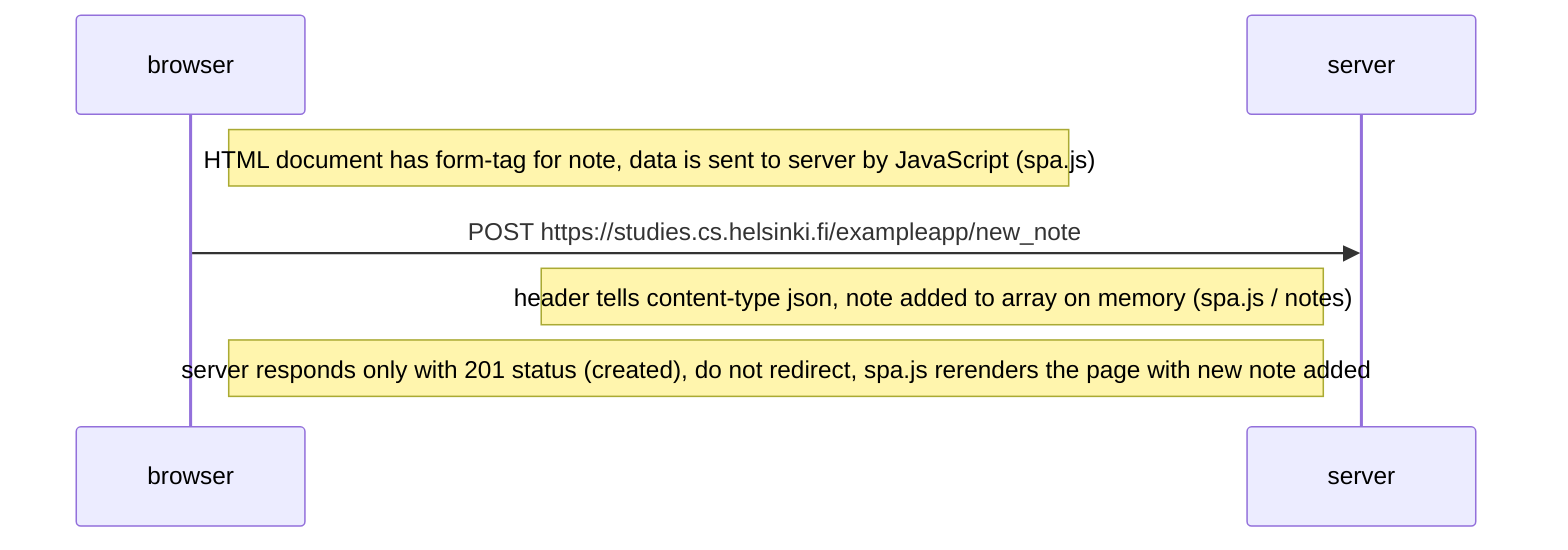 sequenceDiagram
    participant browser
    participant server
    note right of browser: HTML document has form-tag for note, data is sent to server by JavaScript (spa.js)
    browser->>server: POST https://studies.cs.helsinki.fi/exampleapp/new_note
    note left of server: header tells content-type json, note added to array on memory (spa.js / notes)
    activate server
    note right of browser: server responds only with 201 status (created), do not redirect, spa.js rerenders the page with new note added